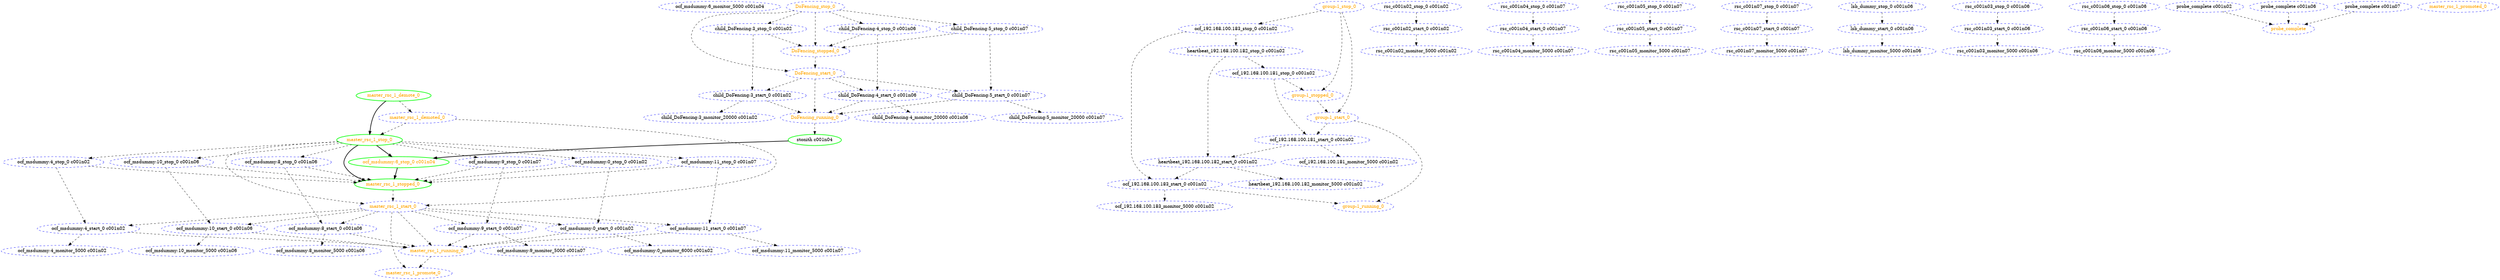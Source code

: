 digraph "g" {
	size = "30,30"
"ocf_msdummy:6_monitor_5000 c001n04" [ style="dashed" color="blue" fontcolor="black" ]
"ocf_msdummy:6_stop_0 c001n04" [ style=bold color="green" fontcolor="orange" ]
"ocf_192.168.100.181_monitor_5000 c001n02" [ style="dashed" color="blue" fontcolor="black" ]
"ocf_msdummy:4_monitor_5000 c001n02" [ style="dashed" color="blue" fontcolor="black" ]
"ocf_192.168.100.183_monitor_5000 c001n02" [ style="dashed" color="blue" fontcolor="black" ]
"rsc_c001n02_monitor_5000 c001n02" [ style="dashed" color="blue" fontcolor="black" ]
"child_DoFencing:3_monitor_20000 c001n02" [ style="dashed" color="blue" fontcolor="black" ]
"heartbeat_192.168.100.182_monitor_5000 c001n02" [ style="dashed" color="blue" fontcolor="black" ]
"ocf_msdummy:0_monitor_6000 c001n02" [ style="dashed" color="blue" fontcolor="black" ]
"rsc_c001n04_monitor_5000 c001n07" [ style="dashed" color="blue" fontcolor="black" ]
"ocf_msdummy:9_monitor_5000 c001n07" [ style="dashed" color="blue" fontcolor="black" ]
"rsc_c001n05_monitor_5000 c001n07" [ style="dashed" color="blue" fontcolor="black" ]
"ocf_msdummy:11_monitor_5000 c001n07" [ style="dashed" color="blue" fontcolor="black" ]
"rsc_c001n07_monitor_5000 c001n07" [ style="dashed" color="blue" fontcolor="black" ]
"child_DoFencing:5_monitor_20000 c001n07" [ style="dashed" color="blue" fontcolor="black" ]
"lsb_dummy_monitor_5000 c001n06" [ style="dashed" color="blue" fontcolor="black" ]
"rsc_c001n03_monitor_5000 c001n06" [ style="dashed" color="blue" fontcolor="black" ]
"ocf_msdummy:8_monitor_5000 c001n06" [ style="dashed" color="blue" fontcolor="black" ]
"ocf_msdummy:10_monitor_5000 c001n06" [ style="dashed" color="blue" fontcolor="black" ]
"rsc_c001n06_monitor_5000 c001n06" [ style="dashed" color="blue" fontcolor="black" ]
"child_DoFencing:4_monitor_20000 c001n06" [ style="dashed" color="blue" fontcolor="black" ]
"probe_complete" [ style="dashed" color="blue" fontcolor="orange" ]
"probe_complete c001n02" [ style="dashed" color="blue" fontcolor="black" ]
"probe_complete c001n06" [ style="dashed" color="blue" fontcolor="black" ]
"probe_complete c001n07" [ style="dashed" color="blue" fontcolor="black" ]
"ocf_192.168.100.181_stop_0 c001n02" [ style="dashed" color="blue" fontcolor="black" ]
"ocf_192.168.100.181_start_0 c001n02" [ style="dashed" color="blue" fontcolor="black" ]
"heartbeat_192.168.100.182_stop_0 c001n02" [ style="dashed" color="blue" fontcolor="black" ]
"heartbeat_192.168.100.182_start_0 c001n02" [ style="dashed" color="blue" fontcolor="black" ]
"ocf_192.168.100.183_stop_0 c001n02" [ style="dashed" color="blue" fontcolor="black" ]
"ocf_192.168.100.183_start_0 c001n02" [ style="dashed" color="blue" fontcolor="black" ]
"group-1_start_0" [ style="dashed" color="blue" fontcolor="orange" ]
"group-1_running_0" [ style="dashed" color="blue" fontcolor="orange" ]
"group-1_stop_0" [ style="dashed" color="blue" fontcolor="orange" ]
"group-1_stopped_0" [ style="dashed" color="blue" fontcolor="orange" ]
"lsb_dummy_stop_0 c001n06" [ style="dashed" color="blue" fontcolor="black" ]
"lsb_dummy_start_0 c001n06" [ style="dashed" color="blue" fontcolor="black" ]
"rsc_c001n05_stop_0 c001n07" [ style="dashed" color="blue" fontcolor="black" ]
"rsc_c001n05_start_0 c001n07" [ style="dashed" color="blue" fontcolor="black" ]
"rsc_c001n03_stop_0 c001n06" [ style="dashed" color="blue" fontcolor="black" ]
"rsc_c001n03_start_0 c001n06" [ style="dashed" color="blue" fontcolor="black" ]
"rsc_c001n04_stop_0 c001n07" [ style="dashed" color="blue" fontcolor="black" ]
"rsc_c001n04_start_0 c001n07" [ style="dashed" color="blue" fontcolor="black" ]
"rsc_c001n02_stop_0 c001n02" [ style="dashed" color="blue" fontcolor="black" ]
"rsc_c001n02_start_0 c001n02" [ style="dashed" color="blue" fontcolor="black" ]
"rsc_c001n07_stop_0 c001n07" [ style="dashed" color="blue" fontcolor="black" ]
"rsc_c001n07_start_0 c001n07" [ style="dashed" color="blue" fontcolor="black" ]
"rsc_c001n06_stop_0 c001n06" [ style="dashed" color="blue" fontcolor="black" ]
"rsc_c001n06_start_0 c001n06" [ style="dashed" color="blue" fontcolor="black" ]
"child_DoFencing:3_stop_0 c001n02" [ style="dashed" color="blue" fontcolor="black" ]
"child_DoFencing:3_start_0 c001n02" [ style="dashed" color="blue" fontcolor="black" ]
"child_DoFencing:4_stop_0 c001n06" [ style="dashed" color="blue" fontcolor="black" ]
"child_DoFencing:4_start_0 c001n06" [ style="dashed" color="blue" fontcolor="black" ]
"child_DoFencing:5_stop_0 c001n07" [ style="dashed" color="blue" fontcolor="black" ]
"child_DoFencing:5_start_0 c001n07" [ style="dashed" color="blue" fontcolor="black" ]
"DoFencing_start_0" [ style="dashed" color="blue" fontcolor="orange" ]
"DoFencing_running_0" [ style="dashed" color="blue" fontcolor="orange" ]
"DoFencing_stop_0" [ style="dashed" color="blue" fontcolor="orange" ]
"DoFencing_stopped_0" [ style="dashed" color="blue" fontcolor="orange" ]
"ocf_msdummy:0_stop_0 c001n02" [ style="dashed" color="blue" fontcolor="black" ]
"ocf_msdummy:0_start_0 c001n02" [ style="dashed" color="blue" fontcolor="black" ]
"ocf_msdummy:10_stop_0 c001n06" [ style="dashed" color="blue" fontcolor="black" ]
"ocf_msdummy:10_start_0 c001n06" [ style="dashed" color="blue" fontcolor="black" ]
"ocf_msdummy:11_stop_0 c001n07" [ style="dashed" color="blue" fontcolor="black" ]
"ocf_msdummy:11_start_0 c001n07" [ style="dashed" color="blue" fontcolor="black" ]
"ocf_msdummy:4_stop_0 c001n02" [ style="dashed" color="blue" fontcolor="black" ]
"ocf_msdummy:4_start_0 c001n02" [ style="dashed" color="blue" fontcolor="black" ]
"ocf_msdummy:8_stop_0 c001n06" [ style="dashed" color="blue" fontcolor="black" ]
"ocf_msdummy:8_start_0 c001n06" [ style="dashed" color="blue" fontcolor="black" ]
"ocf_msdummy:9_stop_0 c001n07" [ style="dashed" color="blue" fontcolor="black" ]
"ocf_msdummy:9_start_0 c001n07" [ style="dashed" color="blue" fontcolor="black" ]
"master_rsc_1_start_0" [ style="dashed" color="blue" fontcolor="orange" ]
"master_rsc_1_running_0" [ style="dashed" color="blue" fontcolor="orange" ]
"master_rsc_1_stop_0" [ style=bold color="green" fontcolor="orange" ]
"master_rsc_1_stopped_0" [ style=bold color="green" fontcolor="orange" ]
"master_rsc_1_promote_0" [ style="dashed" color="blue" fontcolor="orange" ]
"master_rsc_1_promoted_0" [ style="dashed" color="blue" fontcolor="orange" ]
"master_rsc_1_demote_0" [ style=bold color="green" fontcolor="orange" ]
"master_rsc_1_demoted_0" [ style="dashed" color="blue" fontcolor="orange" ]
"stonith c001n04" [ style=bold color="green" fontcolor="black" ]
"master_rsc_1_stop_0" -> "ocf_msdummy:6_stop_0 c001n04" [ style = bold]
"stonith c001n04" -> "ocf_msdummy:6_stop_0 c001n04" [ style = bold]
"ocf_192.168.100.181_start_0 c001n02" -> "ocf_192.168.100.181_monitor_5000 c001n02" [ style = dashed]
"ocf_msdummy:4_start_0 c001n02" -> "ocf_msdummy:4_monitor_5000 c001n02" [ style = dashed]
"ocf_192.168.100.183_start_0 c001n02" -> "ocf_192.168.100.183_monitor_5000 c001n02" [ style = dashed]
"rsc_c001n02_start_0 c001n02" -> "rsc_c001n02_monitor_5000 c001n02" [ style = dashed]
"child_DoFencing:3_start_0 c001n02" -> "child_DoFencing:3_monitor_20000 c001n02" [ style = dashed]
"heartbeat_192.168.100.182_start_0 c001n02" -> "heartbeat_192.168.100.182_monitor_5000 c001n02" [ style = dashed]
"ocf_msdummy:0_start_0 c001n02" -> "ocf_msdummy:0_monitor_6000 c001n02" [ style = dashed]
"rsc_c001n04_start_0 c001n07" -> "rsc_c001n04_monitor_5000 c001n07" [ style = dashed]
"ocf_msdummy:9_start_0 c001n07" -> "ocf_msdummy:9_monitor_5000 c001n07" [ style = dashed]
"rsc_c001n05_start_0 c001n07" -> "rsc_c001n05_monitor_5000 c001n07" [ style = dashed]
"ocf_msdummy:11_start_0 c001n07" -> "ocf_msdummy:11_monitor_5000 c001n07" [ style = dashed]
"rsc_c001n07_start_0 c001n07" -> "rsc_c001n07_monitor_5000 c001n07" [ style = dashed]
"child_DoFencing:5_start_0 c001n07" -> "child_DoFencing:5_monitor_20000 c001n07" [ style = dashed]
"lsb_dummy_start_0 c001n06" -> "lsb_dummy_monitor_5000 c001n06" [ style = dashed]
"rsc_c001n03_start_0 c001n06" -> "rsc_c001n03_monitor_5000 c001n06" [ style = dashed]
"ocf_msdummy:8_start_0 c001n06" -> "ocf_msdummy:8_monitor_5000 c001n06" [ style = dashed]
"ocf_msdummy:10_start_0 c001n06" -> "ocf_msdummy:10_monitor_5000 c001n06" [ style = dashed]
"rsc_c001n06_start_0 c001n06" -> "rsc_c001n06_monitor_5000 c001n06" [ style = dashed]
"child_DoFencing:4_start_0 c001n06" -> "child_DoFencing:4_monitor_20000 c001n06" [ style = dashed]
"probe_complete c001n02" -> "probe_complete" [ style = dashed]
"probe_complete c001n06" -> "probe_complete" [ style = dashed]
"probe_complete c001n07" -> "probe_complete" [ style = dashed]
"heartbeat_192.168.100.182_stop_0 c001n02" -> "ocf_192.168.100.181_stop_0 c001n02" [ style = dashed]
"ocf_192.168.100.181_stop_0 c001n02" -> "ocf_192.168.100.181_start_0 c001n02" [ style = dashed]
"group-1_start_0" -> "ocf_192.168.100.181_start_0 c001n02" [ style = dashed]
"ocf_192.168.100.183_stop_0 c001n02" -> "heartbeat_192.168.100.182_stop_0 c001n02" [ style = dashed]
"heartbeat_192.168.100.182_stop_0 c001n02" -> "heartbeat_192.168.100.182_start_0 c001n02" [ style = dashed]
"ocf_192.168.100.181_start_0 c001n02" -> "heartbeat_192.168.100.182_start_0 c001n02" [ style = dashed]
"group-1_stop_0" -> "ocf_192.168.100.183_stop_0 c001n02" [ style = dashed]
"ocf_192.168.100.183_stop_0 c001n02" -> "ocf_192.168.100.183_start_0 c001n02" [ style = dashed]
"heartbeat_192.168.100.182_start_0 c001n02" -> "ocf_192.168.100.183_start_0 c001n02" [ style = dashed]
"group-1_stop_0" -> "group-1_start_0" [ style = dashed]
"group-1_stopped_0" -> "group-1_start_0" [ style = dashed]
"group-1_start_0" -> "group-1_running_0" [ style = dashed]
"ocf_192.168.100.183_start_0 c001n02" -> "group-1_running_0" [ style = dashed]
"group-1_stop_0" -> "group-1_stopped_0" [ style = dashed]
"ocf_192.168.100.181_stop_0 c001n02" -> "group-1_stopped_0" [ style = dashed]
"lsb_dummy_stop_0 c001n06" -> "lsb_dummy_start_0 c001n06" [ style = dashed]
"rsc_c001n05_stop_0 c001n07" -> "rsc_c001n05_start_0 c001n07" [ style = dashed]
"rsc_c001n03_stop_0 c001n06" -> "rsc_c001n03_start_0 c001n06" [ style = dashed]
"rsc_c001n04_stop_0 c001n07" -> "rsc_c001n04_start_0 c001n07" [ style = dashed]
"rsc_c001n02_stop_0 c001n02" -> "rsc_c001n02_start_0 c001n02" [ style = dashed]
"rsc_c001n07_stop_0 c001n07" -> "rsc_c001n07_start_0 c001n07" [ style = dashed]
"rsc_c001n06_stop_0 c001n06" -> "rsc_c001n06_start_0 c001n06" [ style = dashed]
"DoFencing_stop_0" -> "child_DoFencing:3_stop_0 c001n02" [ style = dashed]
"child_DoFencing:3_stop_0 c001n02" -> "child_DoFencing:3_start_0 c001n02" [ style = dashed]
"DoFencing_start_0" -> "child_DoFencing:3_start_0 c001n02" [ style = dashed]
"DoFencing_stop_0" -> "child_DoFencing:4_stop_0 c001n06" [ style = dashed]
"child_DoFencing:4_stop_0 c001n06" -> "child_DoFencing:4_start_0 c001n06" [ style = dashed]
"DoFencing_start_0" -> "child_DoFencing:4_start_0 c001n06" [ style = dashed]
"DoFencing_stop_0" -> "child_DoFencing:5_stop_0 c001n07" [ style = dashed]
"child_DoFencing:5_stop_0 c001n07" -> "child_DoFencing:5_start_0 c001n07" [ style = dashed]
"DoFencing_start_0" -> "child_DoFencing:5_start_0 c001n07" [ style = dashed]
"DoFencing_stop_0" -> "DoFencing_start_0" [ style = dashed]
"DoFencing_stopped_0" -> "DoFencing_start_0" [ style = dashed]
"DoFencing_start_0" -> "DoFencing_running_0" [ style = dashed]
"child_DoFencing:3_start_0 c001n02" -> "DoFencing_running_0" [ style = dashed]
"child_DoFencing:4_start_0 c001n06" -> "DoFencing_running_0" [ style = dashed]
"child_DoFencing:5_start_0 c001n07" -> "DoFencing_running_0" [ style = dashed]
"DoFencing_stop_0" -> "DoFencing_stopped_0" [ style = dashed]
"child_DoFencing:3_stop_0 c001n02" -> "DoFencing_stopped_0" [ style = dashed]
"child_DoFencing:4_stop_0 c001n06" -> "DoFencing_stopped_0" [ style = dashed]
"child_DoFencing:5_stop_0 c001n07" -> "DoFencing_stopped_0" [ style = dashed]
"master_rsc_1_stop_0" -> "ocf_msdummy:0_stop_0 c001n02" [ style = dashed]
"ocf_msdummy:0_stop_0 c001n02" -> "ocf_msdummy:0_start_0 c001n02" [ style = dashed]
"master_rsc_1_start_0" -> "ocf_msdummy:0_start_0 c001n02" [ style = dashed]
"master_rsc_1_stop_0" -> "ocf_msdummy:10_stop_0 c001n06" [ style = dashed]
"ocf_msdummy:10_stop_0 c001n06" -> "ocf_msdummy:10_start_0 c001n06" [ style = dashed]
"master_rsc_1_start_0" -> "ocf_msdummy:10_start_0 c001n06" [ style = dashed]
"master_rsc_1_stop_0" -> "ocf_msdummy:11_stop_0 c001n07" [ style = dashed]
"ocf_msdummy:11_stop_0 c001n07" -> "ocf_msdummy:11_start_0 c001n07" [ style = dashed]
"master_rsc_1_start_0" -> "ocf_msdummy:11_start_0 c001n07" [ style = dashed]
"master_rsc_1_stop_0" -> "ocf_msdummy:4_stop_0 c001n02" [ style = dashed]
"ocf_msdummy:4_stop_0 c001n02" -> "ocf_msdummy:4_start_0 c001n02" [ style = dashed]
"master_rsc_1_start_0" -> "ocf_msdummy:4_start_0 c001n02" [ style = dashed]
"master_rsc_1_stop_0" -> "ocf_msdummy:8_stop_0 c001n06" [ style = dashed]
"ocf_msdummy:8_stop_0 c001n06" -> "ocf_msdummy:8_start_0 c001n06" [ style = dashed]
"master_rsc_1_start_0" -> "ocf_msdummy:8_start_0 c001n06" [ style = dashed]
"master_rsc_1_stop_0" -> "ocf_msdummy:9_stop_0 c001n07" [ style = dashed]
"ocf_msdummy:9_stop_0 c001n07" -> "ocf_msdummy:9_start_0 c001n07" [ style = dashed]
"master_rsc_1_start_0" -> "ocf_msdummy:9_start_0 c001n07" [ style = dashed]
"master_rsc_1_stop_0" -> "master_rsc_1_start_0" [ style = dashed]
"master_rsc_1_stopped_0" -> "master_rsc_1_start_0" [ style = dashed]
"master_rsc_1_demoted_0" -> "master_rsc_1_start_0" [ style = dashed]
"master_rsc_1_start_0" -> "master_rsc_1_running_0" [ style = dashed]
"ocf_msdummy:0_start_0 c001n02" -> "master_rsc_1_running_0" [ style = dashed]
"ocf_msdummy:10_start_0 c001n06" -> "master_rsc_1_running_0" [ style = dashed]
"ocf_msdummy:11_start_0 c001n07" -> "master_rsc_1_running_0" [ style = dashed]
"ocf_msdummy:4_start_0 c001n02" -> "master_rsc_1_running_0" [ style = dashed]
"ocf_msdummy:8_start_0 c001n06" -> "master_rsc_1_running_0" [ style = dashed]
"ocf_msdummy:9_start_0 c001n07" -> "master_rsc_1_running_0" [ style = dashed]
"master_rsc_1_demote_0" -> "master_rsc_1_stop_0" [ style = bold]
"master_rsc_1_demoted_0" -> "master_rsc_1_stop_0" [ style = dashed]
"ocf_msdummy:6_stop_0 c001n04" -> "master_rsc_1_stopped_0" [ style = bold]
"ocf_msdummy:0_stop_0 c001n02" -> "master_rsc_1_stopped_0" [ style = dashed]
"ocf_msdummy:10_stop_0 c001n06" -> "master_rsc_1_stopped_0" [ style = dashed]
"ocf_msdummy:11_stop_0 c001n07" -> "master_rsc_1_stopped_0" [ style = dashed]
"ocf_msdummy:4_stop_0 c001n02" -> "master_rsc_1_stopped_0" [ style = dashed]
"ocf_msdummy:8_stop_0 c001n06" -> "master_rsc_1_stopped_0" [ style = dashed]
"ocf_msdummy:9_stop_0 c001n07" -> "master_rsc_1_stopped_0" [ style = dashed]
"master_rsc_1_stop_0" -> "master_rsc_1_stopped_0" [ style = bold]
"master_rsc_1_start_0" -> "master_rsc_1_promote_0" [ style = dashed]
"master_rsc_1_running_0" -> "master_rsc_1_promote_0" [ style = dashed]
"master_rsc_1_demote_0" -> "master_rsc_1_demoted_0" [ style = dashed]
"DoFencing_running_0" -> "stonith c001n04" [ style = dashed]
}
